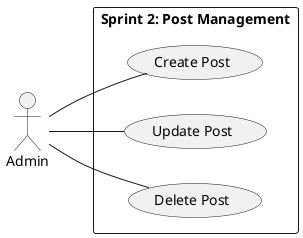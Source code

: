 @startuml
actor Admin
left to right direction
rectangle "Sprint 2: Post Management" {
    Admin -- (Create Post)
    Admin -- (Update Post)
    Admin -- (Delete Post)
}

@enduml